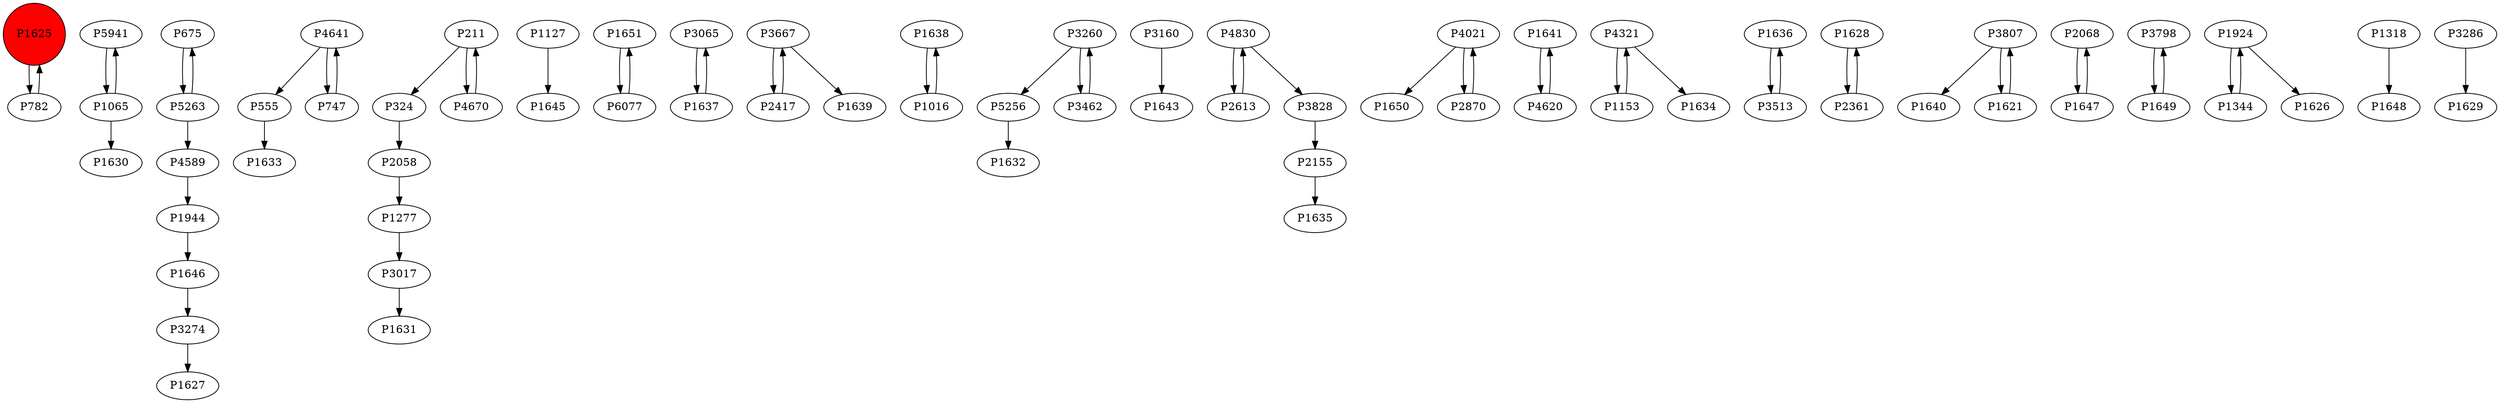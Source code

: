 digraph {
	P1625 -> P782
	P5941 -> P1065
	P675 -> P5263
	P1065 -> P1630
	P3274 -> P1627
	P4641 -> P555
	P1277 -> P3017
	P1127 -> P1645
	P5263 -> P4589
	P1651 -> P6077
	P3065 -> P1637
	P3667 -> P2417
	P324 -> P2058
	P1638 -> P1016
	P3260 -> P5256
	P3160 -> P1643
	P1944 -> P1646
	P2155 -> P1635
	P4021 -> P1650
	P1641 -> P4620
	P4321 -> P1153
	P3462 -> P3260
	P3667 -> P1639
	P1637 -> P3065
	P747 -> P4641
	P782 -> P1625
	P4321 -> P1634
	P211 -> P324
	P1636 -> P3513
	P1628 -> P2361
	P4620 -> P1641
	P1065 -> P5941
	P3807 -> P1640
	P3017 -> P1631
	P1621 -> P3807
	P2068 -> P1647
	P3798 -> P1649
	P4021 -> P2870
	P5263 -> P675
	P4641 -> P747
	P555 -> P1633
	P1647 -> P2068
	P4830 -> P2613
	P1924 -> P1344
	P2613 -> P4830
	P3513 -> P1636
	P4830 -> P3828
	P1016 -> P1638
	P4589 -> P1944
	P1646 -> P3274
	P3828 -> P2155
	P1318 -> P1648
	P211 -> P4670
	P1649 -> P3798
	P2058 -> P1277
	P3807 -> P1621
	P1344 -> P1924
	P2417 -> P3667
	P1924 -> P1626
	P2870 -> P4021
	P3260 -> P3462
	P1153 -> P4321
	P6077 -> P1651
	P4670 -> P211
	P3286 -> P1629
	P5256 -> P1632
	P2361 -> P1628
	P1625 [shape=circle]
	P1625 [style=filled]
	P1625 [fillcolor=red]
}